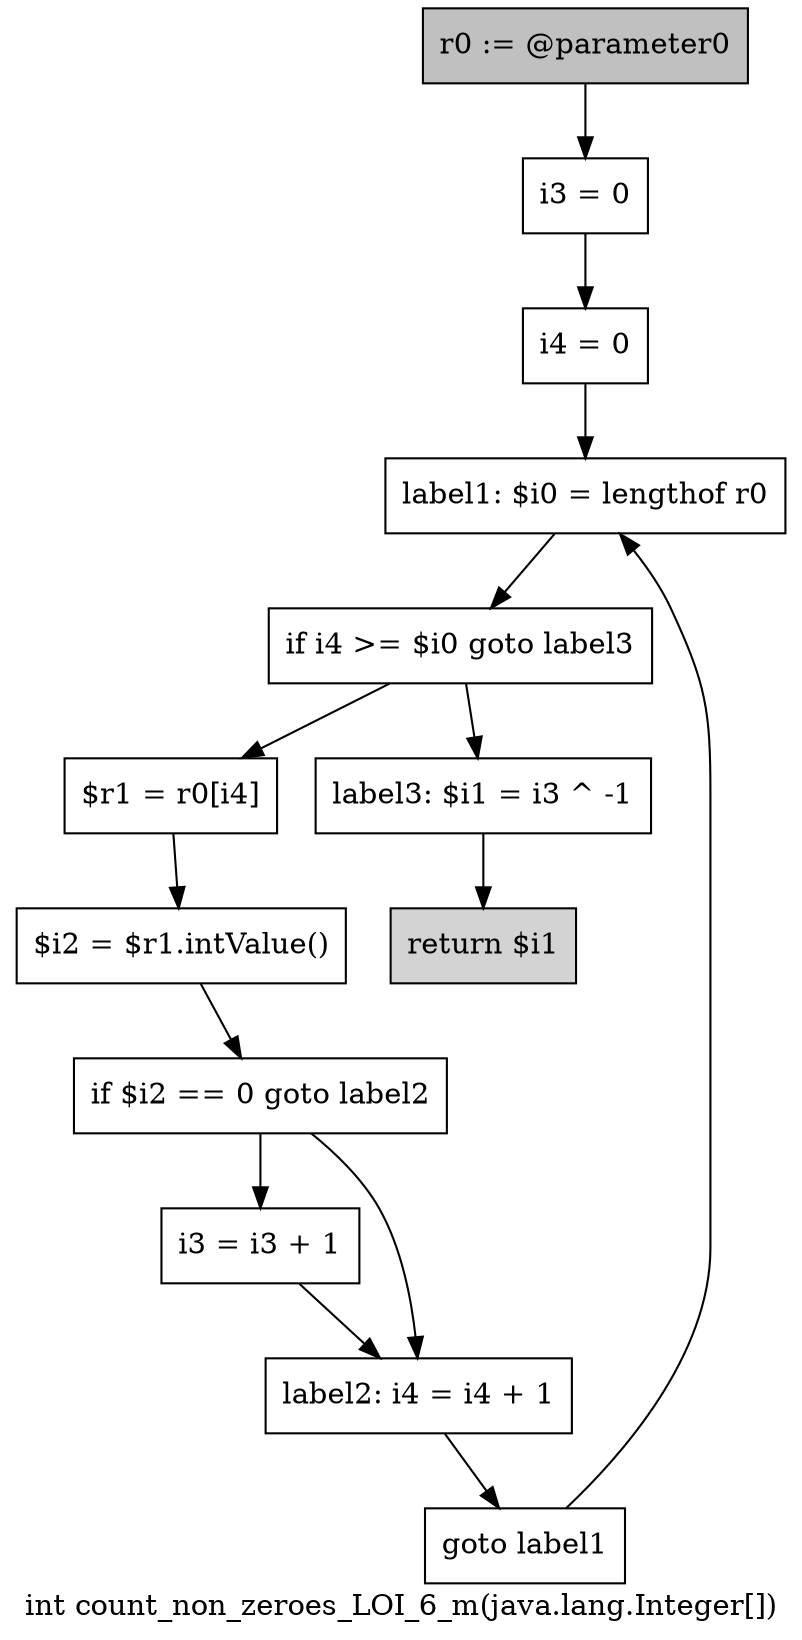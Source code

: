 digraph "int count_non_zeroes_LOI_6_m(java.lang.Integer[])" {
    label="int count_non_zeroes_LOI_6_m(java.lang.Integer[])";
    node [shape=box];
    "0" [style=filled,fillcolor=gray,label="r0 := @parameter0",];
    "1" [label="i3 = 0",];
    "0"->"1";
    "2" [label="i4 = 0",];
    "1"->"2";
    "3" [label="label1: $i0 = lengthof r0",];
    "2"->"3";
    "4" [label="if i4 >= $i0 goto label3",];
    "3"->"4";
    "5" [label="$r1 = r0[i4]",];
    "4"->"5";
    "11" [label="label3: $i1 = i3 ^ -1",];
    "4"->"11";
    "6" [label="$i2 = $r1.intValue()",];
    "5"->"6";
    "7" [label="if $i2 == 0 goto label2",];
    "6"->"7";
    "8" [label="i3 = i3 + 1",];
    "7"->"8";
    "9" [label="label2: i4 = i4 + 1",];
    "7"->"9";
    "8"->"9";
    "10" [label="goto label1",];
    "9"->"10";
    "10"->"3";
    "12" [style=filled,fillcolor=lightgray,label="return $i1",];
    "11"->"12";
}
